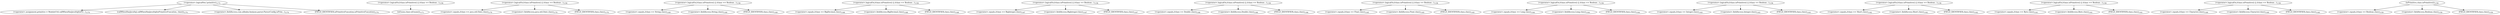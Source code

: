 digraph "isPrimitive2" {  
"3384" [label = <(&lt;operator&gt;.logicalNot,!primitive)<SUB>1173</SUB>> ]
"3307" [label = <(&lt;operator&gt;.logicalOr,//
clazz.isPrimitive() || //
clazz == Boolean...)<SUB>1158</SUB>> ]
"3381" [label = <(isEnum,clazz.isEnum())<SUB>1171</SUB>> ]
"3387" [label = <(&lt;operator&gt;.assignment,primitive = ModuleUtil.callWhenHasJavaSql(isPri...)<SUB>1174</SUB>> ]
"3308" [label = <(&lt;operator&gt;.logicalOr,//
clazz.isPrimitive() || //
clazz == Boolean...)<SUB>1158</SUB>> ]
"3376" [label = <(&lt;operator&gt;.equals,//
clazz == java.util.Date.class)<SUB>1170</SUB>> ]
"3389" [label = <(callWhenHasJavaSql,callWhenHasJavaSql(isPrimitiveFuncation, clazz))<SUB>1174</SUB>> ]
"3309" [label = <(&lt;operator&gt;.logicalOr,//
clazz.isPrimitive() || //
clazz == Boolean...)<SUB>1158</SUB>> ]
"3371" [label = <(&lt;operator&gt;.equals,//
clazz == String.class)<SUB>1169</SUB>> ]
"3378" [label = <(&lt;operator&gt;.fieldAccess,java.util.Date.class)<SUB>1170</SUB>> ]
"3391" [label = <(&lt;operator&gt;.fieldAccess,com.alibaba.fastjson.parser.ParserConfig.isPrim...)<SUB>1174</SUB>> ]
"3310" [label = <(&lt;operator&gt;.logicalOr,//
clazz.isPrimitive() || //
clazz == Boolean...)<SUB>1158</SUB>> ]
"3366" [label = <(&lt;operator&gt;.equals,//
clazz == BigDecimal.class)<SUB>1168</SUB>> ]
"3373" [label = <(&lt;operator&gt;.fieldAccess,String.class)<SUB>1169</SUB>> ]
"3380" [label = <(FIELD_IDENTIFIER,class,class)<SUB>1170</SUB>> ]
"3393" [label = <(FIELD_IDENTIFIER,isPrimitiveFuncation,isPrimitiveFuncation)<SUB>1174</SUB>> ]
"3311" [label = <(&lt;operator&gt;.logicalOr,//
clazz.isPrimitive() || //
clazz == Boolean...)<SUB>1158</SUB>> ]
"3361" [label = <(&lt;operator&gt;.equals,//
clazz == BigInteger.class)<SUB>1167</SUB>> ]
"3368" [label = <(&lt;operator&gt;.fieldAccess,BigDecimal.class)<SUB>1168</SUB>> ]
"3375" [label = <(FIELD_IDENTIFIER,class,class)<SUB>1169</SUB>> ]
"3312" [label = <(&lt;operator&gt;.logicalOr,//
clazz.isPrimitive() || //
clazz == Boolean...)<SUB>1158</SUB>> ]
"3356" [label = <(&lt;operator&gt;.equals,//
clazz == Double.class)<SUB>1166</SUB>> ]
"3363" [label = <(&lt;operator&gt;.fieldAccess,BigInteger.class)<SUB>1167</SUB>> ]
"3370" [label = <(FIELD_IDENTIFIER,class,class)<SUB>1168</SUB>> ]
"3313" [label = <(&lt;operator&gt;.logicalOr,//
clazz.isPrimitive() || //
clazz == Boolean...)<SUB>1158</SUB>> ]
"3351" [label = <(&lt;operator&gt;.equals,//
clazz == Float.class)<SUB>1165</SUB>> ]
"3358" [label = <(&lt;operator&gt;.fieldAccess,Double.class)<SUB>1166</SUB>> ]
"3365" [label = <(FIELD_IDENTIFIER,class,class)<SUB>1167</SUB>> ]
"3314" [label = <(&lt;operator&gt;.logicalOr,//
clazz.isPrimitive() || //
clazz == Boolean...)<SUB>1158</SUB>> ]
"3346" [label = <(&lt;operator&gt;.equals,//
clazz == Long.class)<SUB>1164</SUB>> ]
"3353" [label = <(&lt;operator&gt;.fieldAccess,Float.class)<SUB>1165</SUB>> ]
"3360" [label = <(FIELD_IDENTIFIER,class,class)<SUB>1166</SUB>> ]
"3315" [label = <(&lt;operator&gt;.logicalOr,//
clazz.isPrimitive() || //
clazz == Boolean...)<SUB>1158</SUB>> ]
"3341" [label = <(&lt;operator&gt;.equals,//
clazz == Integer.class)<SUB>1163</SUB>> ]
"3348" [label = <(&lt;operator&gt;.fieldAccess,Long.class)<SUB>1164</SUB>> ]
"3355" [label = <(FIELD_IDENTIFIER,class,class)<SUB>1165</SUB>> ]
"3316" [label = <(&lt;operator&gt;.logicalOr,//
clazz.isPrimitive() || //
clazz == Boolean...)<SUB>1158</SUB>> ]
"3336" [label = <(&lt;operator&gt;.equals,//
clazz == Short.class)<SUB>1162</SUB>> ]
"3343" [label = <(&lt;operator&gt;.fieldAccess,Integer.class)<SUB>1163</SUB>> ]
"3350" [label = <(FIELD_IDENTIFIER,class,class)<SUB>1164</SUB>> ]
"3317" [label = <(&lt;operator&gt;.logicalOr,//
clazz.isPrimitive() || //
clazz == Boolean...)<SUB>1158</SUB>> ]
"3331" [label = <(&lt;operator&gt;.equals,//
clazz == Byte.class)<SUB>1161</SUB>> ]
"3338" [label = <(&lt;operator&gt;.fieldAccess,Short.class)<SUB>1162</SUB>> ]
"3345" [label = <(FIELD_IDENTIFIER,class,class)<SUB>1163</SUB>> ]
"3318" [label = <(&lt;operator&gt;.logicalOr,//
clazz.isPrimitive() || //
clazz == Boolean...)<SUB>1158</SUB>> ]
"3326" [label = <(&lt;operator&gt;.equals,//
clazz == Character.class)<SUB>1160</SUB>> ]
"3333" [label = <(&lt;operator&gt;.fieldAccess,Byte.class)<SUB>1161</SUB>> ]
"3340" [label = <(FIELD_IDENTIFIER,class,class)<SUB>1162</SUB>> ]
"3319" [label = <(isPrimitive,clazz.isPrimitive())<SUB>1158</SUB>> ]
"3321" [label = <(&lt;operator&gt;.equals,//
clazz == Boolean.class)<SUB>1159</SUB>> ]
"3328" [label = <(&lt;operator&gt;.fieldAccess,Character.class)<SUB>1160</SUB>> ]
"3335" [label = <(FIELD_IDENTIFIER,class,class)<SUB>1161</SUB>> ]
"3323" [label = <(&lt;operator&gt;.fieldAccess,Boolean.class)<SUB>1159</SUB>> ]
"3330" [label = <(FIELD_IDENTIFIER,class,class)<SUB>1160</SUB>> ]
"3325" [label = <(FIELD_IDENTIFIER,class,class)<SUB>1159</SUB>> ]
  "3384" -> "3391" 
  "3384" -> "3387" 
  "3384" -> "3393" 
  "3384" -> "3389" 
  "3307" -> "3381" 
  "3308" -> "3378" 
  "3308" -> "3380" 
  "3308" -> "3376" 
  "3309" -> "3375" 
  "3309" -> "3373" 
  "3309" -> "3371" 
  "3310" -> "3370" 
  "3310" -> "3366" 
  "3310" -> "3368" 
  "3311" -> "3365" 
  "3311" -> "3363" 
  "3311" -> "3361" 
  "3312" -> "3356" 
  "3312" -> "3360" 
  "3312" -> "3358" 
  "3313" -> "3355" 
  "3313" -> "3351" 
  "3313" -> "3353" 
  "3314" -> "3348" 
  "3314" -> "3346" 
  "3314" -> "3350" 
  "3315" -> "3341" 
  "3315" -> "3343" 
  "3315" -> "3345" 
  "3316" -> "3338" 
  "3316" -> "3340" 
  "3316" -> "3336" 
  "3317" -> "3331" 
  "3317" -> "3333" 
  "3317" -> "3335" 
  "3318" -> "3328" 
  "3318" -> "3326" 
  "3318" -> "3330" 
  "3319" -> "3323" 
  "3319" -> "3321" 
  "3319" -> "3325" 
}

